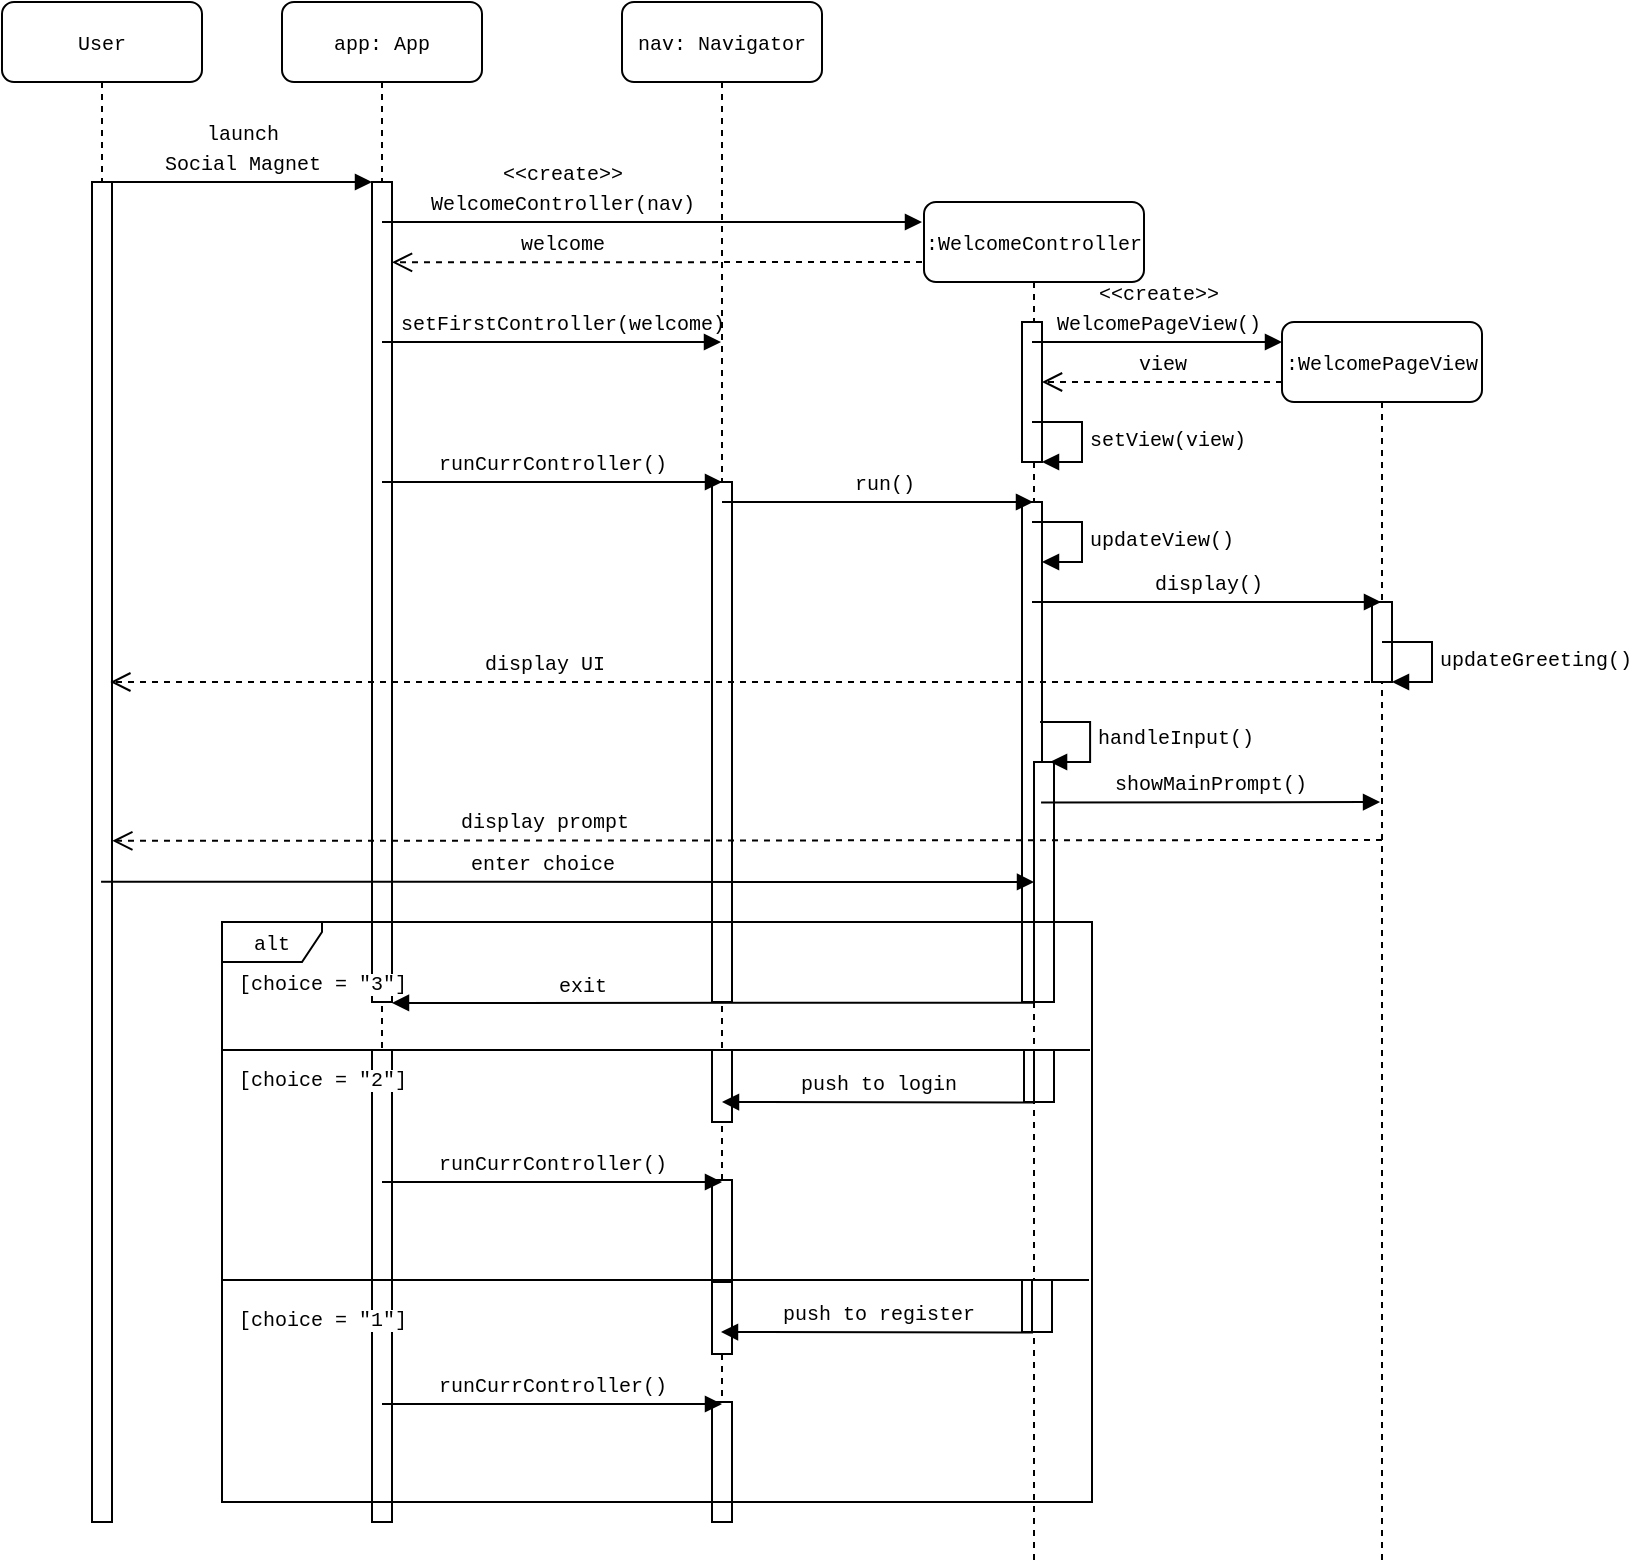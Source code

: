 <mxfile version="12.9.10" type="device"><diagram name="Page-1" id="13e1069c-82ec-6db2-03f1-153e76fe0fe0"><mxGraphModel dx="1188" dy="1358" grid="1" gridSize="10" guides="1" tooltips="1" connect="1" arrows="1" fold="1" page="1" pageScale="1" pageWidth="1100" pageHeight="850" background="#ffffff" math="0" shadow="0"><root><mxCell id="0"/><mxCell id="1" parent="0"/><mxCell id="7baba1c4bc27f4b0-4" value="&lt;font style=&quot;font-size: 10px&quot; face=&quot;Courier New&quot;&gt;:WelcomeController&lt;/font&gt;" style="shape=umlLifeline;perimeter=lifelinePerimeter;whiteSpace=wrap;html=1;container=1;collapsible=0;recursiveResize=0;outlineConnect=0;rounded=1;shadow=0;comic=0;labelBackgroundColor=none;strokeWidth=1;fontFamily=Verdana;fontSize=12;align=center;" parent="1" vertex="1"><mxGeometry x="561" y="150" width="110" height="680" as="geometry"/></mxCell><mxCell id="PGULBEp1pOtIMAI2gizP-13" value="" style="html=1;points=[];perimeter=orthogonalPerimeter;rounded=0;shadow=0;comic=0;labelBackgroundColor=none;strokeWidth=1;fontFamily=Verdana;fontSize=12;align=center;" parent="7baba1c4bc27f4b0-4" vertex="1"><mxGeometry x="50" y="424" width="10" height="26" as="geometry"/></mxCell><mxCell id="PGULBEp1pOtIMAI2gizP-14" value="" style="html=1;points=[];perimeter=orthogonalPerimeter;rounded=0;shadow=0;comic=0;labelBackgroundColor=none;strokeWidth=1;fontFamily=Verdana;fontSize=12;align=center;" parent="7baba1c4bc27f4b0-4" vertex="1"><mxGeometry x="55" y="424" width="10" height="26" as="geometry"/></mxCell><mxCell id="PVWXsQGOAxapaRBkz5lY-12" value="" style="html=1;points=[];perimeter=orthogonalPerimeter;rounded=0;shadow=0;comic=0;labelBackgroundColor=none;strokeWidth=1;fontFamily=Verdana;fontSize=12;align=center;" parent="1" vertex="1"><mxGeometry x="610" y="210" width="10" height="70" as="geometry"/></mxCell><mxCell id="7baba1c4bc27f4b0-2" value="&lt;font style=&quot;font-size: 10px&quot; face=&quot;Courier New&quot;&gt;app: App&lt;/font&gt;" style="shape=umlLifeline;perimeter=lifelinePerimeter;whiteSpace=wrap;html=1;container=1;collapsible=0;recursiveResize=0;outlineConnect=0;rounded=1;shadow=0;comic=0;labelBackgroundColor=none;strokeWidth=1;fontFamily=Verdana;fontSize=12;align=center;" parent="1" vertex="1"><mxGeometry x="240" y="50" width="100" height="760" as="geometry"/></mxCell><mxCell id="7baba1c4bc27f4b0-10" value="" style="html=1;points=[];perimeter=orthogonalPerimeter;rounded=0;shadow=0;comic=0;labelBackgroundColor=none;strokeWidth=1;fontFamily=Verdana;fontSize=12;align=center;" parent="7baba1c4bc27f4b0-2" vertex="1"><mxGeometry x="45" y="90" width="10" height="410" as="geometry"/></mxCell><mxCell id="PVWXsQGOAxapaRBkz5lY-57" value="&lt;font face=&quot;Courier New&quot; style=&quot;font-size: 10px ; background-color: rgb(255 , 255 , 255)&quot;&gt;[choice = &quot;3&quot;]&lt;/font&gt;" style="text;html=1;align=center;verticalAlign=middle;resizable=0;points=[];autosize=1;" parent="7baba1c4bc27f4b0-2" vertex="1"><mxGeometry x="-30" y="480" width="100" height="20" as="geometry"/></mxCell><mxCell id="PGULBEp1pOtIMAI2gizP-8" value="" style="html=1;points=[];perimeter=orthogonalPerimeter;rounded=0;shadow=0;comic=0;labelBackgroundColor=none;strokeWidth=1;fontFamily=Verdana;fontSize=12;align=center;" parent="7baba1c4bc27f4b0-2" vertex="1"><mxGeometry x="45" y="524" width="10" height="236" as="geometry"/></mxCell><mxCell id="7baba1c4bc27f4b0-5" value="&lt;font face=&quot;courier new&quot; size=&quot;1&quot;&gt;:WelcomePageView&lt;/font&gt;" style="shape=umlLifeline;perimeter=lifelinePerimeter;whiteSpace=wrap;html=1;container=1;collapsible=0;recursiveResize=0;outlineConnect=0;rounded=1;shadow=0;comic=0;labelBackgroundColor=none;strokeWidth=1;fontFamily=Verdana;fontSize=12;align=center;" parent="1" vertex="1"><mxGeometry x="740" y="210" width="100" height="620" as="geometry"/></mxCell><mxCell id="PVWXsQGOAxapaRBkz5lY-40" value="" style="html=1;points=[];perimeter=orthogonalPerimeter;rounded=0;shadow=0;comic=0;labelBackgroundColor=none;strokeWidth=1;fontFamily=Verdana;fontSize=12;align=center;" parent="7baba1c4bc27f4b0-5" vertex="1"><mxGeometry x="45" y="140" width="10" height="40" as="geometry"/></mxCell><mxCell id="7baba1c4bc27f4b0-8" value="&lt;font style=&quot;font-size: 10px&quot; face=&quot;Courier New&quot;&gt;User&lt;/font&gt;" style="shape=umlLifeline;perimeter=lifelinePerimeter;whiteSpace=wrap;html=1;container=1;collapsible=0;recursiveResize=0;outlineConnect=0;rounded=1;shadow=0;comic=0;labelBackgroundColor=none;strokeWidth=1;fontFamily=Verdana;fontSize=12;align=center;" parent="1" vertex="1"><mxGeometry x="100" y="50" width="100" height="760" as="geometry"/></mxCell><mxCell id="7baba1c4bc27f4b0-9" value="" style="html=1;points=[];perimeter=orthogonalPerimeter;rounded=0;shadow=0;comic=0;labelBackgroundColor=none;strokeWidth=1;fontFamily=Verdana;fontSize=12;align=center;" parent="7baba1c4bc27f4b0-8" vertex="1"><mxGeometry x="45" y="90" width="10" height="670" as="geometry"/></mxCell><mxCell id="7baba1c4bc27f4b0-11" value="&lt;font face=&quot;Courier New&quot; size=&quot;1&quot;&gt;launch&lt;br&gt;Social Magnet&lt;br&gt;&lt;/font&gt;" style="html=1;verticalAlign=bottom;endArrow=block;entryX=0;entryY=0;labelBackgroundColor=none;fontFamily=Verdana;fontSize=12;edgeStyle=elbowEdgeStyle;elbow=vertical;" parent="1" source="7baba1c4bc27f4b0-9" target="7baba1c4bc27f4b0-10" edge="1"><mxGeometry relative="1" as="geometry"><mxPoint x="220" y="150" as="sourcePoint"/></mxGeometry></mxCell><mxCell id="PVWXsQGOAxapaRBkz5lY-2" value="&lt;font face=&quot;Courier New&quot; style=&quot;font-size: 10px&quot;&gt;&amp;lt;&amp;lt;create&amp;gt;&amp;gt;&lt;br&gt;WelcomeController(nav)&lt;/font&gt;" style="html=1;verticalAlign=bottom;endArrow=block;labelBackgroundColor=none;fontFamily=Verdana;fontSize=12;edgeStyle=elbowEdgeStyle;elbow=vertical;" parent="1" edge="1"><mxGeometry x="0.63" y="-130" relative="1" as="geometry"><mxPoint x="290" y="160" as="sourcePoint"/><mxPoint x="560" y="160" as="targetPoint"/><Array as="points"><mxPoint x="510" y="160"/><mxPoint x="420" y="170"/><mxPoint x="500" y="160"/><mxPoint x="400" y="150"/><mxPoint x="410" y="160"/><mxPoint x="390" y="170"/><mxPoint x="390" y="160"/><mxPoint x="425" y="150"/></Array><mxPoint x="-130" y="-130" as="offset"/></mxGeometry></mxCell><mxCell id="PVWXsQGOAxapaRBkz5lY-5" value="&lt;font face=&quot;Courier New&quot; style=&quot;font-size: 10px&quot;&gt;&amp;lt;&amp;lt;create&amp;gt;&amp;gt;&lt;br&gt;WelcomePageView()&lt;/font&gt;" style="html=1;verticalAlign=bottom;endArrow=block;labelBackgroundColor=none;fontFamily=Verdana;fontSize=12;edgeStyle=elbowEdgeStyle;elbow=vertical;" parent="1" edge="1"><mxGeometry relative="1" as="geometry"><mxPoint x="615" y="220" as="sourcePoint"/><mxPoint x="740" y="220" as="targetPoint"/><Array as="points"><mxPoint x="660" y="220"/><mxPoint x="710" y="230"/><mxPoint x="685" y="220"/><mxPoint x="730" y="220"/><mxPoint x="710" y="230"/><mxPoint x="710" y="220"/><mxPoint x="745" y="210"/></Array><mxPoint as="offset"/></mxGeometry></mxCell><mxCell id="PVWXsQGOAxapaRBkz5lY-9" value="&lt;font face=&quot;Courier New&quot; size=&quot;1&quot;&gt;welcome&lt;/font&gt;" style="html=1;verticalAlign=bottom;endArrow=open;dashed=1;endSize=8;labelBackgroundColor=none;fontFamily=Verdana;fontSize=12;" parent="1" edge="1"><mxGeometry x="0.357" relative="1" as="geometry"><mxPoint x="295" y="180.16" as="targetPoint"/><mxPoint x="560" y="180" as="sourcePoint"/><mxPoint as="offset"/></mxGeometry></mxCell><mxCell id="PVWXsQGOAxapaRBkz5lY-10" value="&lt;font face=&quot;Courier New&quot; size=&quot;1&quot;&gt;setFirstController(welcome)&lt;/font&gt;" style="html=1;verticalAlign=bottom;endArrow=block;labelBackgroundColor=none;fontFamily=Verdana;fontSize=12;edgeStyle=elbowEdgeStyle;elbow=vertical;" parent="1" edge="1"><mxGeometry x="0.062" relative="1" as="geometry"><mxPoint x="290" y="220" as="sourcePoint"/><mxPoint x="459.5" y="220" as="targetPoint"/><Array as="points"><mxPoint x="370" y="220"/><mxPoint x="415" y="230"/></Array><mxPoint as="offset"/></mxGeometry></mxCell><mxCell id="7baba1c4bc27f4b0-3" value="&lt;font style=&quot;font-size: 10px&quot; face=&quot;Courier New&quot;&gt;nav: Navigator&lt;/font&gt;" style="shape=umlLifeline;perimeter=lifelinePerimeter;whiteSpace=wrap;html=1;container=1;collapsible=0;recursiveResize=0;outlineConnect=0;rounded=1;shadow=0;comic=0;labelBackgroundColor=none;strokeWidth=1;fontFamily=Verdana;fontSize=12;align=center;" parent="1" vertex="1"><mxGeometry x="410" y="50" width="100" height="760" as="geometry"/></mxCell><mxCell id="PVWXsQGOAxapaRBkz5lY-19" value="" style="html=1;points=[];perimeter=orthogonalPerimeter;rounded=0;shadow=0;comic=0;labelBackgroundColor=none;strokeWidth=1;fontFamily=Verdana;fontSize=12;align=center;" parent="7baba1c4bc27f4b0-3" vertex="1"><mxGeometry x="45" y="240" width="10" height="260" as="geometry"/></mxCell><mxCell id="PGULBEp1pOtIMAI2gizP-9" value="" style="html=1;points=[];perimeter=orthogonalPerimeter;rounded=0;shadow=0;comic=0;labelBackgroundColor=none;strokeWidth=1;fontFamily=Verdana;fontSize=12;align=center;" parent="7baba1c4bc27f4b0-3" vertex="1"><mxGeometry x="45" y="524" width="10" height="36" as="geometry"/></mxCell><mxCell id="PVWXsQGOAxapaRBkz5lY-80" value="" style="html=1;points=[];perimeter=orthogonalPerimeter;rounded=0;shadow=0;comic=0;labelBackgroundColor=none;strokeWidth=1;fontFamily=Verdana;fontSize=12;align=center;" parent="7baba1c4bc27f4b0-3" vertex="1"><mxGeometry x="45" y="589" width="10" height="50" as="geometry"/></mxCell><mxCell id="PVWXsQGOAxapaRBkz5lY-79" value="&lt;font face=&quot;Courier New&quot; size=&quot;1&quot;&gt;runCurrController()&lt;/font&gt;" style="html=1;verticalAlign=bottom;endArrow=block;labelBackgroundColor=none;fontFamily=Verdana;fontSize=12;edgeStyle=elbowEdgeStyle;elbow=vertical;" parent="7baba1c4bc27f4b0-3" edge="1"><mxGeometry relative="1" as="geometry"><mxPoint x="-120" y="590" as="sourcePoint"/><mxPoint x="50" y="590" as="targetPoint"/><Array as="points"><mxPoint x="-40" y="590"/><mxPoint x="5" y="600"/></Array></mxGeometry></mxCell><mxCell id="PGULBEp1pOtIMAI2gizP-12" value="" style="html=1;points=[];perimeter=orthogonalPerimeter;rounded=0;shadow=0;comic=0;labelBackgroundColor=none;strokeWidth=1;fontFamily=Verdana;fontSize=12;align=center;" parent="7baba1c4bc27f4b0-3" vertex="1"><mxGeometry x="45" y="640" width="10" height="36" as="geometry"/></mxCell><mxCell id="PVWXsQGOAxapaRBkz5lY-13" value="&lt;font face=&quot;Courier New&quot; size=&quot;1&quot;&gt;view&lt;/font&gt;" style="html=1;verticalAlign=bottom;endArrow=open;dashed=1;endSize=8;labelBackgroundColor=none;fontFamily=Verdana;fontSize=12;exitX=0.5;exitY=0.976;exitDx=0;exitDy=0;exitPerimeter=0;" parent="1" edge="1"><mxGeometry relative="1" as="geometry"><mxPoint x="620" y="240" as="targetPoint"/><mxPoint x="740.0" y="240" as="sourcePoint"/><mxPoint as="offset"/></mxGeometry></mxCell><mxCell id="PVWXsQGOAxapaRBkz5lY-17" value="&lt;font style=&quot;font-size: 10px&quot; face=&quot;Courier New&quot;&gt;setView(view)&lt;/font&gt;" style="edgeStyle=orthogonalEdgeStyle;html=1;align=left;spacingLeft=2;endArrow=block;rounded=0;entryX=1;entryY=0;" parent="1" edge="1"><mxGeometry relative="1" as="geometry"><mxPoint x="615" y="260" as="sourcePoint"/><Array as="points"><mxPoint x="640" y="260"/></Array><mxPoint x="620" y="280" as="targetPoint"/></mxGeometry></mxCell><mxCell id="PVWXsQGOAxapaRBkz5lY-18" value="&lt;font face=&quot;Courier New&quot; size=&quot;1&quot;&gt;runCurrController()&lt;/font&gt;" style="html=1;verticalAlign=bottom;endArrow=block;labelBackgroundColor=none;fontFamily=Verdana;fontSize=12;edgeStyle=elbowEdgeStyle;elbow=vertical;" parent="1" edge="1"><mxGeometry relative="1" as="geometry"><mxPoint x="290" y="290" as="sourcePoint"/><mxPoint x="460" y="290" as="targetPoint"/><Array as="points"><mxPoint x="370" y="290"/><mxPoint x="415" y="300"/></Array></mxGeometry></mxCell><mxCell id="PVWXsQGOAxapaRBkz5lY-27" value="" style="html=1;points=[];perimeter=orthogonalPerimeter;rounded=0;shadow=0;comic=0;labelBackgroundColor=none;strokeWidth=1;fontFamily=Verdana;fontSize=12;align=center;" parent="1" vertex="1"><mxGeometry x="610" y="300" width="10" height="250" as="geometry"/></mxCell><mxCell id="PVWXsQGOAxapaRBkz5lY-20" value="&lt;font face=&quot;Courier New&quot; size=&quot;1&quot;&gt;run()&lt;/font&gt;" style="html=1;verticalAlign=bottom;endArrow=block;labelBackgroundColor=none;fontFamily=Verdana;fontSize=12;edgeStyle=elbowEdgeStyle;elbow=vertical;" parent="1" target="7baba1c4bc27f4b0-4" edge="1"><mxGeometry x="0.036" relative="1" as="geometry"><mxPoint x="460" y="300" as="sourcePoint"/><mxPoint x="580" y="300" as="targetPoint"/><Array as="points"><mxPoint x="550" y="300"/><mxPoint x="530" y="310"/><mxPoint x="540" y="300"/><mxPoint x="585" y="310"/></Array><mxPoint as="offset"/></mxGeometry></mxCell><mxCell id="PVWXsQGOAxapaRBkz5lY-33" value="&lt;font face=&quot;Courier New&quot; size=&quot;1&quot;&gt;display()&lt;br&gt;&lt;/font&gt;" style="html=1;verticalAlign=bottom;endArrow=block;labelBackgroundColor=none;fontFamily=Verdana;fontSize=12;edgeStyle=elbowEdgeStyle;elbow=vertical;" parent="1" target="7baba1c4bc27f4b0-5" edge="1"><mxGeometry relative="1" as="geometry"><mxPoint x="615" y="350.0" as="sourcePoint"/><mxPoint x="750" y="350.0" as="targetPoint"/></mxGeometry></mxCell><mxCell id="PVWXsQGOAxapaRBkz5lY-46" value="" style="html=1;points=[];perimeter=orthogonalPerimeter;rounded=0;shadow=0;comic=0;labelBackgroundColor=none;strokeWidth=1;fontFamily=Verdana;fontSize=12;align=center;" parent="1" vertex="1"><mxGeometry x="616" y="430" width="10" height="120" as="geometry"/></mxCell><mxCell id="PVWXsQGOAxapaRBkz5lY-30" value="&lt;font style=&quot;font-size: 10px&quot; face=&quot;Courier New&quot;&gt;updateView()&lt;/font&gt;" style="edgeStyle=orthogonalEdgeStyle;html=1;align=left;spacingLeft=2;endArrow=block;rounded=0;entryX=1;entryY=0;" parent="1" edge="1"><mxGeometry relative="1" as="geometry"><mxPoint x="615" y="310" as="sourcePoint"/><Array as="points"><mxPoint x="640" y="310"/></Array><mxPoint x="620" y="330" as="targetPoint"/></mxGeometry></mxCell><mxCell id="PVWXsQGOAxapaRBkz5lY-50" value="&lt;font style=&quot;font-size: 10px&quot; face=&quot;Courier New&quot;&gt;handleInput()&lt;/font&gt;" style="edgeStyle=orthogonalEdgeStyle;html=1;align=left;spacingLeft=2;endArrow=block;rounded=0;entryX=1;entryY=0;" parent="1" edge="1"><mxGeometry relative="1" as="geometry"><mxPoint x="619.03" y="410" as="sourcePoint"/><Array as="points"><mxPoint x="644.03" y="410"/></Array><mxPoint x="624.03" y="430" as="targetPoint"/></mxGeometry></mxCell><mxCell id="PVWXsQGOAxapaRBkz5lY-51" value="&lt;font face=&quot;Courier New&quot; size=&quot;1&quot;&gt;showMainPrompt()&lt;br&gt;&lt;/font&gt;" style="html=1;verticalAlign=bottom;endArrow=block;labelBackgroundColor=none;fontFamily=Verdana;fontSize=12;edgeStyle=elbowEdgeStyle;elbow=vertical;" parent="1" edge="1"><mxGeometry relative="1" as="geometry"><mxPoint x="619.53" y="450.24" as="sourcePoint"/><mxPoint x="789.03" y="450.0" as="targetPoint"/></mxGeometry></mxCell><mxCell id="PVWXsQGOAxapaRBkz5lY-55" value="" style="line;strokeWidth=1;fillColor=none;align=left;verticalAlign=middle;spacingTop=-1;spacingLeft=3;spacingRight=3;rotatable=0;labelPosition=right;points=[];portConstraint=eastwest;" parent="1" vertex="1"><mxGeometry x="210" y="570" width="434" height="8" as="geometry"/></mxCell><mxCell id="PVWXsQGOAxapaRBkz5lY-59" value="&lt;font face=&quot;Courier New&quot; size=&quot;1&quot;&gt;display UI&lt;/font&gt;" style="html=1;verticalAlign=bottom;endArrow=open;dashed=1;endSize=8;labelBackgroundColor=none;fontFamily=Verdana;fontSize=12;" parent="1" edge="1"><mxGeometry x="0.32" relative="1" as="geometry"><mxPoint x="154.16" y="390" as="targetPoint"/><mxPoint x="790" y="390" as="sourcePoint"/><mxPoint as="offset"/></mxGeometry></mxCell><mxCell id="PVWXsQGOAxapaRBkz5lY-60" value="&lt;font face=&quot;Courier New&quot; size=&quot;1&quot;&gt;display prompt&lt;/font&gt;" style="html=1;verticalAlign=bottom;endArrow=open;dashed=1;endSize=8;labelBackgroundColor=none;fontFamily=Verdana;fontSize=12;entryX=1.062;entryY=0.84;entryDx=0;entryDy=0;entryPerimeter=0;" parent="1" edge="1"><mxGeometry x="0.32" relative="1" as="geometry"><mxPoint x="155.15" y="469.43" as="targetPoint"/><mxPoint x="790" y="469" as="sourcePoint"/><mxPoint as="offset"/></mxGeometry></mxCell><mxCell id="PVWXsQGOAxapaRBkz5lY-61" value="&lt;font face=&quot;Courier New&quot; size=&quot;1&quot;&gt;enter choice&lt;br&gt;&lt;/font&gt;" style="html=1;verticalAlign=bottom;endArrow=block;labelBackgroundColor=none;fontFamily=Verdana;fontSize=12;edgeStyle=elbowEdgeStyle;elbow=vertical;" parent="1" target="PVWXsQGOAxapaRBkz5lY-46" edge="1"><mxGeometry x="-0.054" relative="1" as="geometry"><mxPoint x="149.53" y="489.83" as="sourcePoint"/><mxPoint x="600" y="490" as="targetPoint"/><mxPoint as="offset"/></mxGeometry></mxCell><mxCell id="PVWXsQGOAxapaRBkz5lY-75" value="&lt;font face=&quot;Courier New&quot; size=&quot;1&quot;&gt;exit&lt;br&gt;&lt;/font&gt;" style="html=1;verticalAlign=bottom;endArrow=block;labelBackgroundColor=none;fontFamily=Verdana;fontSize=12;edgeStyle=elbowEdgeStyle;elbow=vertical;" parent="1" edge="1"><mxGeometry x="0.408" relative="1" as="geometry"><mxPoint x="616.0" y="550.38" as="sourcePoint"/><mxPoint x="295" y="550.333" as="targetPoint"/><mxPoint as="offset"/></mxGeometry></mxCell><mxCell id="PVWXsQGOAxapaRBkz5lY-78" value="&lt;font face=&quot;Courier New&quot; size=&quot;1&quot;&gt;push to login&lt;br&gt;&lt;/font&gt;" style="html=1;verticalAlign=bottom;endArrow=block;labelBackgroundColor=none;fontFamily=Verdana;fontSize=12;edgeStyle=elbowEdgeStyle;elbow=vertical;" parent="1" edge="1"><mxGeometry relative="1" as="geometry"><mxPoint x="616.0" y="600.2" as="sourcePoint"/><mxPoint x="460" y="600.06" as="targetPoint"/></mxGeometry></mxCell><mxCell id="PGULBEp1pOtIMAI2gizP-2" value="&lt;font style=&quot;font-size: 10px&quot; face=&quot;Courier New&quot;&gt;updateGreeting()&lt;/font&gt;" style="edgeStyle=orthogonalEdgeStyle;html=1;align=left;spacingLeft=2;endArrow=block;rounded=0;entryX=1;entryY=0;" parent="1" edge="1"><mxGeometry relative="1" as="geometry"><mxPoint x="790" y="370" as="sourcePoint"/><Array as="points"><mxPoint x="815" y="370"/></Array><mxPoint x="795" y="390" as="targetPoint"/></mxGeometry></mxCell><mxCell id="PGULBEp1pOtIMAI2gizP-3" value="&lt;font face=&quot;Courier New&quot; style=&quot;font-size: 10px ; background-color: rgb(255 , 255 , 255)&quot;&gt;[choice = &quot;2&quot;]&lt;/font&gt;" style="text;html=1;align=center;verticalAlign=middle;resizable=0;points=[];autosize=1;" parent="1" vertex="1"><mxGeometry x="210" y="578" width="100" height="20" as="geometry"/></mxCell><mxCell id="PGULBEp1pOtIMAI2gizP-4" value="" style="line;strokeWidth=1;fillColor=none;align=left;verticalAlign=middle;spacingTop=-1;spacingLeft=3;spacingRight=3;rotatable=0;labelPosition=right;points=[];portConstraint=eastwest;" parent="1" vertex="1"><mxGeometry x="209.5" y="685" width="434" height="8" as="geometry"/></mxCell><mxCell id="PGULBEp1pOtIMAI2gizP-5" value="&lt;font face=&quot;Courier New&quot; size=&quot;1&quot;&gt;push to register&lt;br&gt;&lt;/font&gt;" style="html=1;verticalAlign=bottom;endArrow=block;labelBackgroundColor=none;fontFamily=Verdana;fontSize=12;edgeStyle=elbowEdgeStyle;elbow=vertical;" parent="1" edge="1"><mxGeometry relative="1" as="geometry"><mxPoint x="615.5" y="715.2" as="sourcePoint"/><mxPoint x="459.5" y="715.06" as="targetPoint"/></mxGeometry></mxCell><mxCell id="PGULBEp1pOtIMAI2gizP-6" value="&lt;font face=&quot;Courier New&quot; style=&quot;font-size: 10px ; background-color: rgb(255 , 255 , 255)&quot;&gt;[choice = &quot;1&quot;]&lt;/font&gt;" style="text;html=1;align=center;verticalAlign=middle;resizable=0;points=[];autosize=1;" parent="1" vertex="1"><mxGeometry x="209.5" y="698" width="100" height="20" as="geometry"/></mxCell><mxCell id="PGULBEp1pOtIMAI2gizP-10" value="" style="html=1;points=[];perimeter=orthogonalPerimeter;rounded=0;shadow=0;comic=0;labelBackgroundColor=none;strokeWidth=1;fontFamily=Verdana;fontSize=12;align=center;" parent="1" vertex="1"><mxGeometry x="455" y="750" width="10" height="60" as="geometry"/></mxCell><mxCell id="PGULBEp1pOtIMAI2gizP-11" value="&lt;font face=&quot;Courier New&quot; size=&quot;1&quot;&gt;runCurrController()&lt;/font&gt;" style="html=1;verticalAlign=bottom;endArrow=block;labelBackgroundColor=none;fontFamily=Verdana;fontSize=12;edgeStyle=elbowEdgeStyle;elbow=vertical;" parent="1" edge="1"><mxGeometry relative="1" as="geometry"><mxPoint x="290" y="751" as="sourcePoint"/><mxPoint x="460" y="751" as="targetPoint"/><Array as="points"><mxPoint x="370" y="751"/><mxPoint x="415" y="761"/></Array></mxGeometry></mxCell><mxCell id="PGULBEp1pOtIMAI2gizP-15" value="" style="html=1;points=[];perimeter=orthogonalPerimeter;rounded=0;shadow=0;comic=0;labelBackgroundColor=none;strokeWidth=1;fontFamily=Verdana;fontSize=12;align=center;" parent="1" vertex="1"><mxGeometry x="610" y="689" width="10" height="26" as="geometry"/></mxCell><mxCell id="PGULBEp1pOtIMAI2gizP-16" value="" style="html=1;points=[];perimeter=orthogonalPerimeter;rounded=0;shadow=0;comic=0;labelBackgroundColor=none;strokeWidth=1;fontFamily=Verdana;fontSize=12;align=center;" parent="1" vertex="1"><mxGeometry x="615" y="689" width="10" height="26" as="geometry"/></mxCell><mxCell id="PVWXsQGOAxapaRBkz5lY-54" value="&lt;font style=&quot;font-size: 10px&quot; face=&quot;Courier New&quot;&gt;alt&lt;/font&gt;" style="shape=umlFrame;whiteSpace=wrap;html=1;width=50;height=20;" parent="1" vertex="1"><mxGeometry x="210" y="510" width="435" height="290" as="geometry"/></mxCell></root></mxGraphModel></diagram></mxfile>